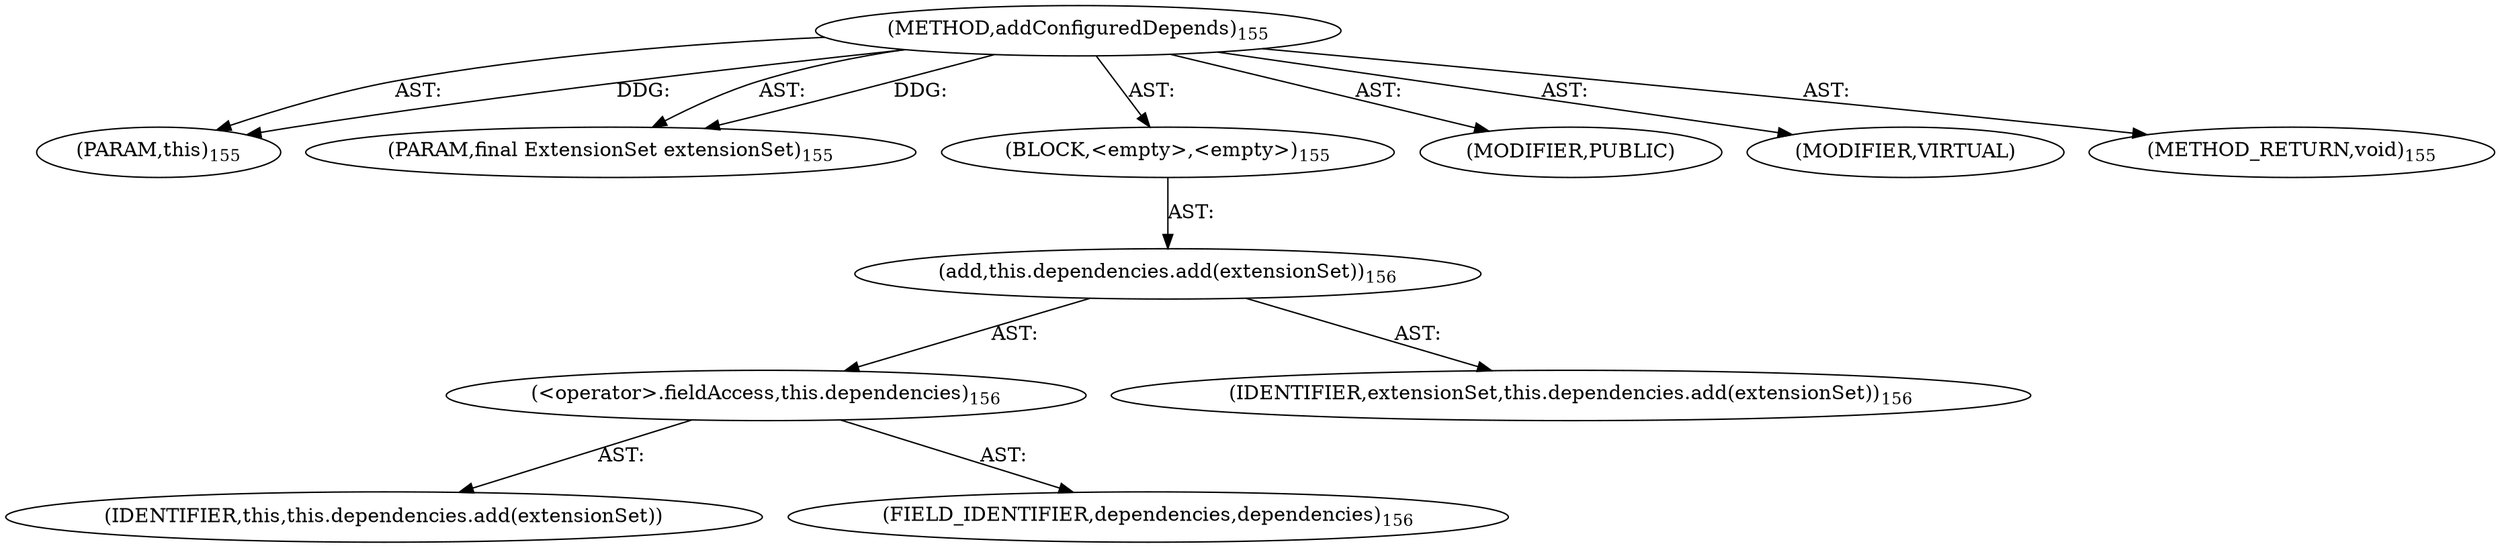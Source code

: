 digraph "addConfiguredDepends" {  
"111669149698" [label = <(METHOD,addConfiguredDepends)<SUB>155</SUB>> ]
"115964116998" [label = <(PARAM,this)<SUB>155</SUB>> ]
"115964116999" [label = <(PARAM,final ExtensionSet extensionSet)<SUB>155</SUB>> ]
"25769803781" [label = <(BLOCK,&lt;empty&gt;,&lt;empty&gt;)<SUB>155</SUB>> ]
"30064771084" [label = <(add,this.dependencies.add(extensionSet))<SUB>156</SUB>> ]
"30064771085" [label = <(&lt;operator&gt;.fieldAccess,this.dependencies)<SUB>156</SUB>> ]
"68719476758" [label = <(IDENTIFIER,this,this.dependencies.add(extensionSet))> ]
"55834574851" [label = <(FIELD_IDENTIFIER,dependencies,dependencies)<SUB>156</SUB>> ]
"68719476759" [label = <(IDENTIFIER,extensionSet,this.dependencies.add(extensionSet))<SUB>156</SUB>> ]
"133143986189" [label = <(MODIFIER,PUBLIC)> ]
"133143986190" [label = <(MODIFIER,VIRTUAL)> ]
"128849018882" [label = <(METHOD_RETURN,void)<SUB>155</SUB>> ]
  "111669149698" -> "115964116998"  [ label = "AST: "] 
  "111669149698" -> "115964116999"  [ label = "AST: "] 
  "111669149698" -> "25769803781"  [ label = "AST: "] 
  "111669149698" -> "133143986189"  [ label = "AST: "] 
  "111669149698" -> "133143986190"  [ label = "AST: "] 
  "111669149698" -> "128849018882"  [ label = "AST: "] 
  "25769803781" -> "30064771084"  [ label = "AST: "] 
  "30064771084" -> "30064771085"  [ label = "AST: "] 
  "30064771084" -> "68719476759"  [ label = "AST: "] 
  "30064771085" -> "68719476758"  [ label = "AST: "] 
  "30064771085" -> "55834574851"  [ label = "AST: "] 
  "111669149698" -> "115964116998"  [ label = "DDG: "] 
  "111669149698" -> "115964116999"  [ label = "DDG: "] 
}
